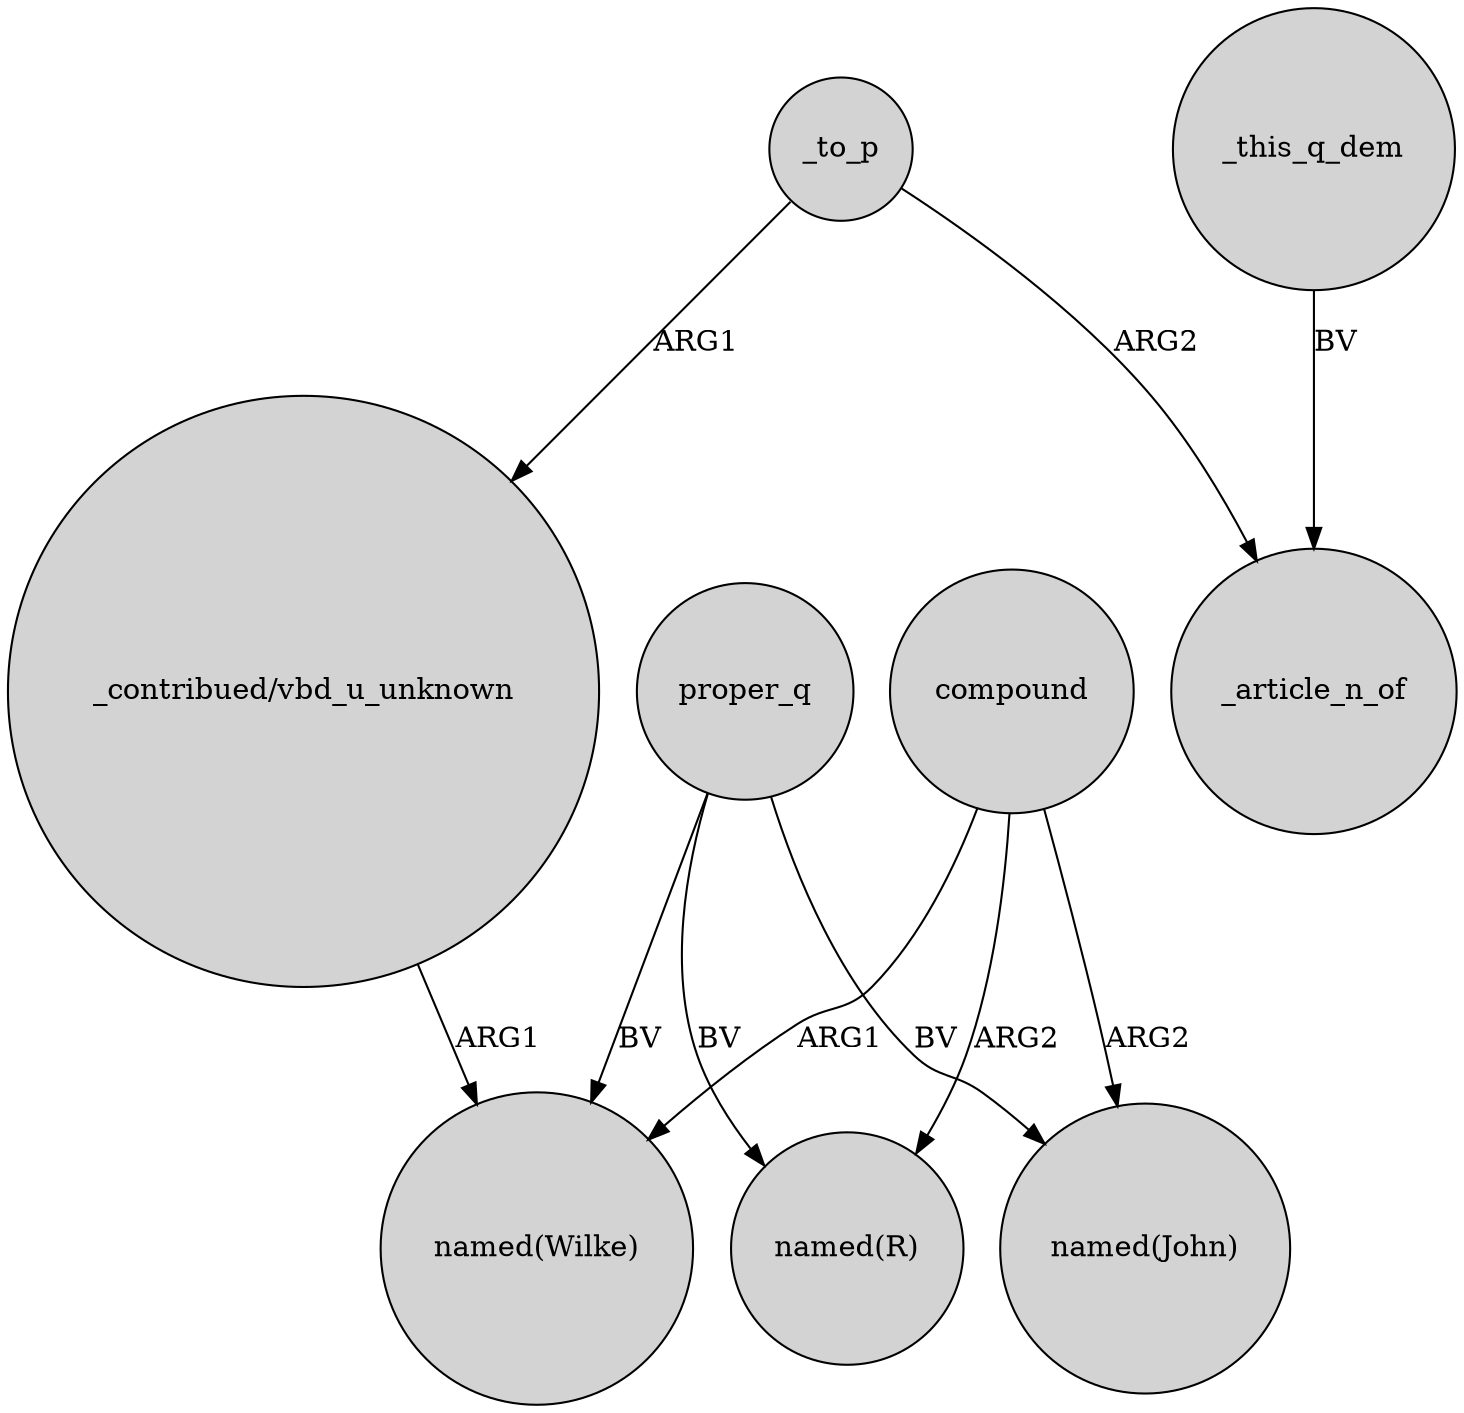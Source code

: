 digraph {
	node [shape=circle style=filled]
	compound -> "named(John)" [label=ARG2]
	"_contribued/vbd_u_unknown" -> "named(Wilke)" [label=ARG1]
	_to_p -> _article_n_of [label=ARG2]
	proper_q -> "named(R)" [label=BV]
	proper_q -> "named(Wilke)" [label=BV]
	_this_q_dem -> _article_n_of [label=BV]
	compound -> "named(R)" [label=ARG2]
	proper_q -> "named(John)" [label=BV]
	_to_p -> "_contribued/vbd_u_unknown" [label=ARG1]
	compound -> "named(Wilke)" [label=ARG1]
}
